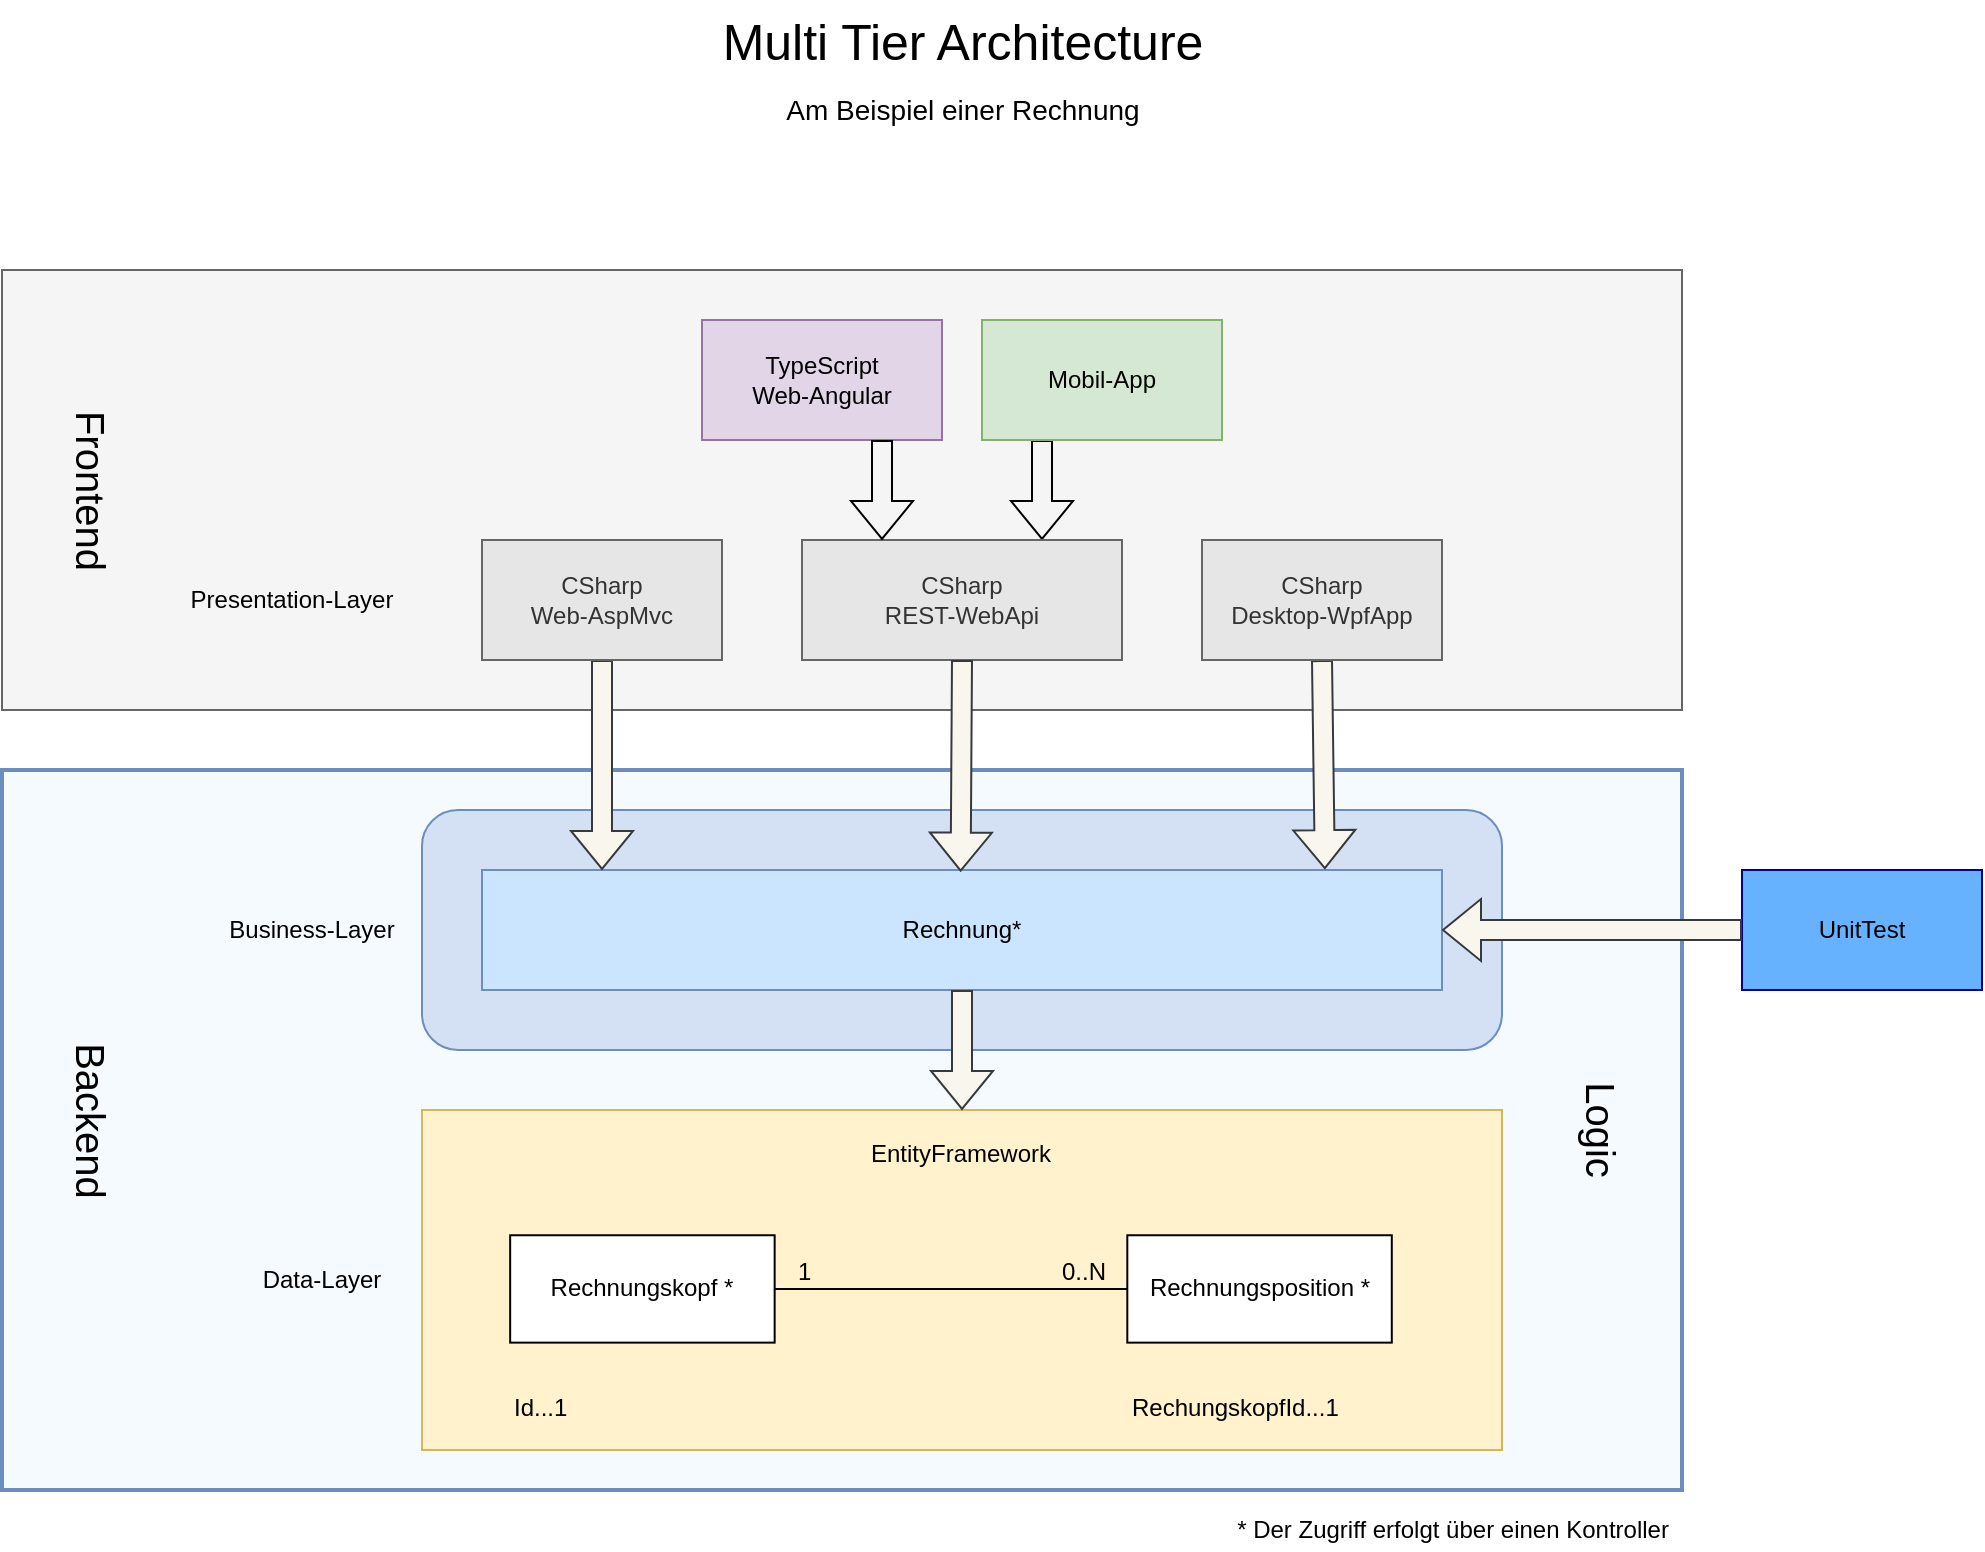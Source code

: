 <mxfile version="16.1.2" type="device"><diagram id="W5YRSj3W6MZfnBDqK3eb" name="MultiTierArchitecture"><mxGraphModel dx="1038" dy="649" grid="1" gridSize="10" guides="1" tooltips="1" connect="1" arrows="1" fold="1" page="1" pageScale="1" pageWidth="1169" pageHeight="827" math="0" shadow="0"><root><mxCell id="0"/><mxCell id="1" parent="0"/><mxCell id="n8LMWCgoXXsJJkWr9dZT-24" value="" style="rounded=0;whiteSpace=wrap;html=1;fillColor=#F5FAFF;strokeWidth=2;strokeColor=#6c8ebf;" parent="1" vertex="1"><mxGeometry x="120" y="420" width="840" height="360" as="geometry"/></mxCell><mxCell id="uurNbzMFs-Baidkk6sMr-1" value="" style="rounded=1;whiteSpace=wrap;html=1;fillColor=#D4E1F5;strokeColor=#6c8ebf;" parent="1" vertex="1"><mxGeometry x="330" y="440" width="540" height="120" as="geometry"/></mxCell><mxCell id="HMJVqWf7IiOBQuL2oSsu-4" value="" style="rounded=0;whiteSpace=wrap;html=1;fillColor=#F5F5F5;fontColor=#333333;strokeColor=#666666;" parent="1" vertex="1"><mxGeometry x="120" y="170" width="840" height="220" as="geometry"/></mxCell><mxCell id="n8LMWCgoXXsJJkWr9dZT-11" value="" style="group;fillColor=#fff2cc;strokeColor=#d6b656;" parent="1" vertex="1" connectable="0"><mxGeometry x="330" y="590" width="540" height="170" as="geometry"/></mxCell><mxCell id="n8LMWCgoXXsJJkWr9dZT-9" value="" style="rounded=0;whiteSpace=wrap;html=1;fillColor=#fff2cc;strokeColor=#d6b656;" parent="n8LMWCgoXXsJJkWr9dZT-11" vertex="1"><mxGeometry width="540" height="170" as="geometry"/></mxCell><mxCell id="n8LMWCgoXXsJJkWr9dZT-1" value="Rechnungskopf *" style="rounded=0;whiteSpace=wrap;html=1;" parent="n8LMWCgoXXsJJkWr9dZT-11" vertex="1"><mxGeometry x="44.082" y="62.632" width="132.245" height="53.684" as="geometry"/></mxCell><mxCell id="n8LMWCgoXXsJJkWr9dZT-2" value="Rechnungsposition *" style="rounded=0;whiteSpace=wrap;html=1;" parent="n8LMWCgoXXsJJkWr9dZT-11" vertex="1"><mxGeometry x="352.653" y="62.632" width="132.245" height="53.684" as="geometry"/></mxCell><mxCell id="n8LMWCgoXXsJJkWr9dZT-3" value="" style="endArrow=none;html=1;rounded=0;exitX=1;exitY=0.5;exitDx=0;exitDy=0;entryX=0;entryY=0.5;entryDx=0;entryDy=0;" parent="n8LMWCgoXXsJJkWr9dZT-11" source="n8LMWCgoXXsJJkWr9dZT-1" target="n8LMWCgoXXsJJkWr9dZT-2" edge="1"><mxGeometry relative="1" as="geometry"><mxPoint x="198.367" y="170" as="sourcePoint"/><mxPoint x="374.694" y="170" as="targetPoint"/></mxGeometry></mxCell><mxCell id="n8LMWCgoXXsJJkWr9dZT-4" value="1" style="resizable=0;html=1;align=left;verticalAlign=bottom;" parent="n8LMWCgoXXsJJkWr9dZT-3" connectable="0" vertex="1"><mxGeometry x="-1" relative="1" as="geometry"><mxPoint x="10" as="offset"/></mxGeometry></mxCell><mxCell id="n8LMWCgoXXsJJkWr9dZT-5" value="0..N" style="resizable=0;html=1;align=right;verticalAlign=bottom;" parent="n8LMWCgoXXsJJkWr9dZT-3" connectable="0" vertex="1"><mxGeometry x="1" relative="1" as="geometry"><mxPoint x="-10" as="offset"/></mxGeometry></mxCell><mxCell id="n8LMWCgoXXsJJkWr9dZT-6" value="RechungskopfId...1" style="text;html=1;strokeColor=none;fillColor=none;align=left;verticalAlign=middle;whiteSpace=wrap;rounded=0;" parent="n8LMWCgoXXsJJkWr9dZT-11" vertex="1"><mxGeometry x="352.653" y="135.995" width="121.224" height="26.842" as="geometry"/></mxCell><mxCell id="n8LMWCgoXXsJJkWr9dZT-8" value="Id...1" style="text;html=1;strokeColor=none;fillColor=none;align=left;verticalAlign=middle;whiteSpace=wrap;rounded=0;" parent="n8LMWCgoXXsJJkWr9dZT-11" vertex="1"><mxGeometry x="44.082" y="135.995" width="66.122" height="26.842" as="geometry"/></mxCell><mxCell id="HMJVqWf7IiOBQuL2oSsu-5" value="EntityFramework" style="text;html=1;align=center;verticalAlign=middle;resizable=0;points=[];autosize=1;strokeColor=none;fillColor=none;" parent="n8LMWCgoXXsJJkWr9dZT-11" vertex="1"><mxGeometry x="213.75" y="12.143" width="110" height="20" as="geometry"/></mxCell><mxCell id="n8LMWCgoXXsJJkWr9dZT-12" value="Rechnung*" style="rounded=0;whiteSpace=wrap;html=1;fillColor=#CCE5FF;strokeColor=#6c8ebf;" parent="1" vertex="1"><mxGeometry x="360" y="470" width="480" height="60" as="geometry"/></mxCell><mxCell id="n8LMWCgoXXsJJkWr9dZT-13" value="" style="shape=flexArrow;endArrow=classic;html=1;rounded=0;entryX=0.5;entryY=0;entryDx=0;entryDy=0;fillColor=#f9f7ed;strokeColor=#36393d;" parent="1" source="n8LMWCgoXXsJJkWr9dZT-12" target="n8LMWCgoXXsJJkWr9dZT-9" edge="1"><mxGeometry width="50" height="50" relative="1" as="geometry"><mxPoint x="560" y="580" as="sourcePoint"/><mxPoint x="610" y="530" as="targetPoint"/></mxGeometry></mxCell><mxCell id="n8LMWCgoXXsJJkWr9dZT-17" value="" style="shape=flexArrow;endArrow=classic;html=1;rounded=0;exitX=0.5;exitY=1;exitDx=0;exitDy=0;fillColor=#f9f7ed;strokeColor=#36393d;" parent="1" source="n8LMWCgoXXsJJkWr9dZT-14" edge="1"><mxGeometry width="50" height="50" relative="1" as="geometry"><mxPoint x="430" y="460" as="sourcePoint"/><mxPoint x="420" y="470" as="targetPoint"/></mxGeometry></mxCell><mxCell id="n8LMWCgoXXsJJkWr9dZT-18" value="" style="shape=flexArrow;endArrow=classic;html=1;rounded=0;exitX=0.25;exitY=1;exitDx=0;exitDy=0;entryX=0.75;entryY=0;entryDx=0;entryDy=0;" parent="1" source="IOsh48WxY6k-7GHKG5VR-7" target="HMJVqWf7IiOBQuL2oSsu-1" edge="1"><mxGeometry width="50" height="50" relative="1" as="geometry"><mxPoint x="645" y="255" as="sourcePoint"/><mxPoint x="530" y="470" as="targetPoint"/></mxGeometry></mxCell><mxCell id="n8LMWCgoXXsJJkWr9dZT-19" value="" style="shape=flexArrow;endArrow=classic;html=1;rounded=0;exitX=0.5;exitY=1;exitDx=0;exitDy=0;entryX=0.878;entryY=-0.007;entryDx=0;entryDy=0;entryPerimeter=0;fillColor=#f9f7ed;strokeColor=#36393d;" parent="1" source="n8LMWCgoXXsJJkWr9dZT-16" target="n8LMWCgoXXsJJkWr9dZT-12" edge="1"><mxGeometry width="50" height="50" relative="1" as="geometry"><mxPoint x="700" y="450" as="sourcePoint"/><mxPoint x="750" y="400" as="targetPoint"/></mxGeometry></mxCell><mxCell id="n8LMWCgoXXsJJkWr9dZT-20" value="Data-Layer" style="text;html=1;strokeColor=none;fillColor=none;align=center;verticalAlign=middle;whiteSpace=wrap;rounded=0;" parent="1" vertex="1"><mxGeometry x="240" y="660" width="80" height="30" as="geometry"/></mxCell><mxCell id="n8LMWCgoXXsJJkWr9dZT-21" value="Business-Layer" style="text;html=1;strokeColor=none;fillColor=none;align=center;verticalAlign=middle;whiteSpace=wrap;rounded=0;" parent="1" vertex="1"><mxGeometry x="230" y="485" width="90" height="30" as="geometry"/></mxCell><mxCell id="n8LMWCgoXXsJJkWr9dZT-22" value="Presentation-Layer" style="text;html=1;strokeColor=none;fillColor=none;align=center;verticalAlign=middle;whiteSpace=wrap;rounded=0;" parent="1" vertex="1"><mxGeometry x="205" y="320" width="120" height="30" as="geometry"/></mxCell><mxCell id="n8LMWCgoXXsJJkWr9dZT-14" value="CSharp&lt;br&gt;Web-AspMvc" style="rounded=0;whiteSpace=wrap;html=1;fillColor=#E6E6E6;fontColor=#333333;strokeColor=#666666;" parent="1" vertex="1"><mxGeometry x="360" y="305" width="120" height="60" as="geometry"/></mxCell><mxCell id="n8LMWCgoXXsJJkWr9dZT-16" value="CSharp&lt;br&gt;Desktop-WpfApp" style="rounded=0;whiteSpace=wrap;html=1;fillColor=#E6E6E6;fontColor=#333333;strokeColor=#666666;" parent="1" vertex="1"><mxGeometry x="720" y="305" width="120" height="60" as="geometry"/></mxCell><mxCell id="yFZsA0x_i3ubHFBl4OoS-1" value="Logic" style="text;html=1;strokeColor=none;fillColor=none;align=center;verticalAlign=middle;whiteSpace=wrap;rounded=0;rotation=90;fontSize=20;fontStyle=0" parent="1" vertex="1"><mxGeometry x="870" y="585" width="100" height="30" as="geometry"/></mxCell><mxCell id="Rxnd5S0OolpYgeAqv0LU-1" value="Multi Tier Architecture" style="text;html=1;align=center;verticalAlign=middle;resizable=0;points=[];autosize=1;strokeColor=none;fillColor=none;fontSize=25;" parent="1" vertex="1"><mxGeometry x="470" y="35" width="260" height="40" as="geometry"/></mxCell><mxCell id="Rxnd5S0OolpYgeAqv0LU-2" value="Am Beispiel einer Rechnung" style="text;html=1;align=center;verticalAlign=middle;resizable=0;points=[];autosize=1;strokeColor=none;fillColor=none;fontSize=14;" parent="1" vertex="1"><mxGeometry x="505" y="80" width="190" height="20" as="geometry"/></mxCell><mxCell id="HMJVqWf7IiOBQuL2oSsu-1" value="CSharp&lt;br&gt;REST-WebApi" style="rounded=0;whiteSpace=wrap;html=1;fillColor=#E6E6E6;fontColor=#333333;strokeColor=#666666;" parent="1" vertex="1"><mxGeometry x="520" y="305" width="160" height="60" as="geometry"/></mxCell><mxCell id="HMJVqWf7IiOBQuL2oSsu-2" style="edgeStyle=orthogonalEdgeStyle;rounded=0;orthogonalLoop=1;jettySize=auto;html=1;exitX=0.5;exitY=1;exitDx=0;exitDy=0;" parent="1" source="n8LMWCgoXXsJJkWr9dZT-16" target="n8LMWCgoXXsJJkWr9dZT-16" edge="1"><mxGeometry relative="1" as="geometry"/></mxCell><mxCell id="HMJVqWf7IiOBQuL2oSsu-3" value="" style="shape=flexArrow;endArrow=classic;html=1;rounded=0;exitX=0.5;exitY=1;exitDx=0;exitDy=0;entryX=0.959;entryY=0.027;entryDx=0;entryDy=0;entryPerimeter=0;fillColor=#f9f7ed;strokeColor=#36393d;" parent="1" source="HMJVqWf7IiOBQuL2oSsu-1" edge="1"><mxGeometry width="50" height="50" relative="1" as="geometry"><mxPoint x="599" y="379.19" as="sourcePoint"/><mxPoint x="599.32" y="470.81" as="targetPoint"/></mxGeometry></mxCell><mxCell id="v8hDT56fojwyHg1BNEwk-1" value="* Der Zugriff erfolgt über einen Kontroller" style="text;html=1;align=center;verticalAlign=middle;resizable=0;points=[];autosize=1;strokeColor=none;fillColor=none;" parent="1" vertex="1"><mxGeometry x="730" y="790" width="230" height="20" as="geometry"/></mxCell><mxCell id="IOsh48WxY6k-7GHKG5VR-2" value="TypeScript&lt;br&gt;Web-Angular" style="rounded=0;whiteSpace=wrap;html=1;fillColor=#e1d5e7;strokeColor=#9673a6;" parent="1" vertex="1"><mxGeometry x="470" y="195" width="120" height="60" as="geometry"/></mxCell><mxCell id="IOsh48WxY6k-7GHKG5VR-3" value="" style="shape=flexArrow;endArrow=classic;html=1;rounded=0;entryX=0.25;entryY=0;entryDx=0;entryDy=0;exitX=0.75;exitY=1;exitDx=0;exitDy=0;" parent="1" source="IOsh48WxY6k-7GHKG5VR-2" target="HMJVqWf7IiOBQuL2oSsu-1" edge="1"><mxGeometry width="50" height="50" relative="1" as="geometry"><mxPoint x="640" y="265" as="sourcePoint"/><mxPoint x="640" y="315" as="targetPoint"/></mxGeometry></mxCell><mxCell id="IOsh48WxY6k-7GHKG5VR-5" value="UnitTest" style="rounded=0;whiteSpace=wrap;html=1;fillColor=#66B2FF;strokeColor=#000099;" parent="1" vertex="1"><mxGeometry x="990" y="470" width="120" height="60" as="geometry"/></mxCell><mxCell id="IOsh48WxY6k-7GHKG5VR-6" value="" style="shape=flexArrow;endArrow=classic;html=1;rounded=0;exitX=0;exitY=0.5;exitDx=0;exitDy=0;fillColor=#f9f7ed;strokeColor=#36393d;" parent="1" source="IOsh48WxY6k-7GHKG5VR-5" target="n8LMWCgoXXsJJkWr9dZT-12" edge="1"><mxGeometry width="50" height="50" relative="1" as="geometry"><mxPoint x="790" y="375" as="sourcePoint"/><mxPoint x="791.44" y="479.58" as="targetPoint"/></mxGeometry></mxCell><mxCell id="IOsh48WxY6k-7GHKG5VR-7" value="Mobil-App" style="rounded=0;whiteSpace=wrap;html=1;fillColor=#D5E8D4;strokeColor=#82b366;" parent="1" vertex="1"><mxGeometry x="610" y="195" width="120" height="60" as="geometry"/></mxCell><mxCell id="oBS0Y1RQBD5VbYbpdGP9-1" value="&lt;font style=&quot;font-size: 20px&quot;&gt;Backend&lt;/font&gt;" style="text;html=1;align=center;verticalAlign=middle;resizable=0;points=[];autosize=1;strokeColor=none;fillColor=none;rotation=90;" vertex="1" parent="1"><mxGeometry x="120" y="585" width="90" height="20" as="geometry"/></mxCell><mxCell id="oBS0Y1RQBD5VbYbpdGP9-4" value="&lt;font style=&quot;font-size: 20px&quot;&gt;Frontend&lt;/font&gt;" style="text;html=1;align=center;verticalAlign=middle;resizable=0;points=[];autosize=1;strokeColor=none;fillColor=none;rotation=90;" vertex="1" parent="1"><mxGeometry x="115" y="270" width="100" height="20" as="geometry"/></mxCell></root></mxGraphModel></diagram></mxfile>